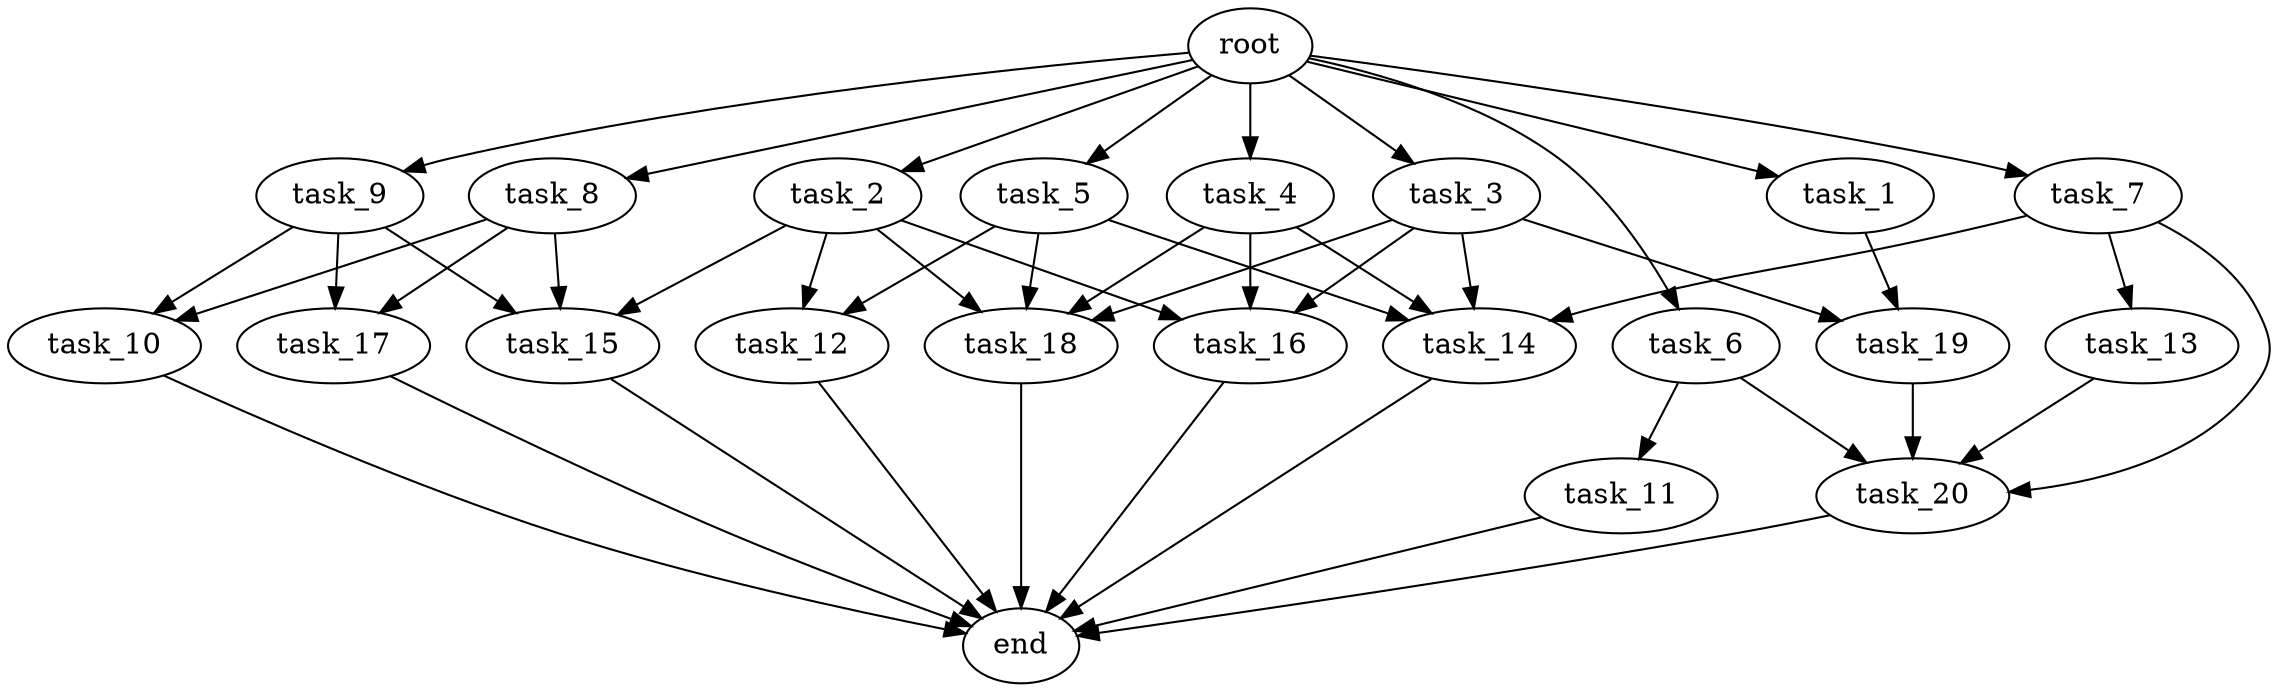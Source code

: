 digraph G {
  root [size="0.000000e+00"];
  task_1 [size="4.916992e+09"];
  task_2 [size="1.052614e+09"];
  task_3 [size="4.381145e+09"];
  task_4 [size="6.585824e+09"];
  task_5 [size="8.509741e+08"];
  task_6 [size="1.434532e+09"];
  task_7 [size="4.006842e+09"];
  task_8 [size="5.905982e+09"];
  task_9 [size="1.018120e+09"];
  task_10 [size="9.252978e+09"];
  task_11 [size="9.778555e+09"];
  task_12 [size="6.480394e+08"];
  task_13 [size="9.752100e+09"];
  task_14 [size="3.386978e+09"];
  task_15 [size="5.950013e+09"];
  task_16 [size="9.906623e+09"];
  task_17 [size="1.228499e+09"];
  task_18 [size="8.381253e+09"];
  task_19 [size="7.252280e+09"];
  task_20 [size="2.785905e+09"];
  end [size="0.000000e+00"];

  root -> task_1 [size="1.000000e-12"];
  root -> task_2 [size="1.000000e-12"];
  root -> task_3 [size="1.000000e-12"];
  root -> task_4 [size="1.000000e-12"];
  root -> task_5 [size="1.000000e-12"];
  root -> task_6 [size="1.000000e-12"];
  root -> task_7 [size="1.000000e-12"];
  root -> task_8 [size="1.000000e-12"];
  root -> task_9 [size="1.000000e-12"];
  task_1 -> task_19 [size="3.626140e+08"];
  task_2 -> task_12 [size="3.240197e+07"];
  task_2 -> task_15 [size="1.983338e+08"];
  task_2 -> task_16 [size="3.302208e+08"];
  task_2 -> task_18 [size="2.095313e+08"];
  task_3 -> task_14 [size="8.467445e+07"];
  task_3 -> task_16 [size="3.302208e+08"];
  task_3 -> task_18 [size="2.095313e+08"];
  task_3 -> task_19 [size="3.626140e+08"];
  task_4 -> task_14 [size="8.467445e+07"];
  task_4 -> task_16 [size="3.302208e+08"];
  task_4 -> task_18 [size="2.095313e+08"];
  task_5 -> task_12 [size="3.240197e+07"];
  task_5 -> task_14 [size="8.467445e+07"];
  task_5 -> task_18 [size="2.095313e+08"];
  task_6 -> task_11 [size="9.778555e+08"];
  task_6 -> task_20 [size="6.964762e+07"];
  task_7 -> task_13 [size="9.752100e+08"];
  task_7 -> task_14 [size="8.467445e+07"];
  task_7 -> task_20 [size="6.964762e+07"];
  task_8 -> task_10 [size="4.626489e+08"];
  task_8 -> task_15 [size="1.983338e+08"];
  task_8 -> task_17 [size="6.142495e+07"];
  task_9 -> task_10 [size="4.626489e+08"];
  task_9 -> task_15 [size="1.983338e+08"];
  task_9 -> task_17 [size="6.142495e+07"];
  task_10 -> end [size="1.000000e-12"];
  task_11 -> end [size="1.000000e-12"];
  task_12 -> end [size="1.000000e-12"];
  task_13 -> task_20 [size="6.964762e+07"];
  task_14 -> end [size="1.000000e-12"];
  task_15 -> end [size="1.000000e-12"];
  task_16 -> end [size="1.000000e-12"];
  task_17 -> end [size="1.000000e-12"];
  task_18 -> end [size="1.000000e-12"];
  task_19 -> task_20 [size="6.964762e+07"];
  task_20 -> end [size="1.000000e-12"];
}
